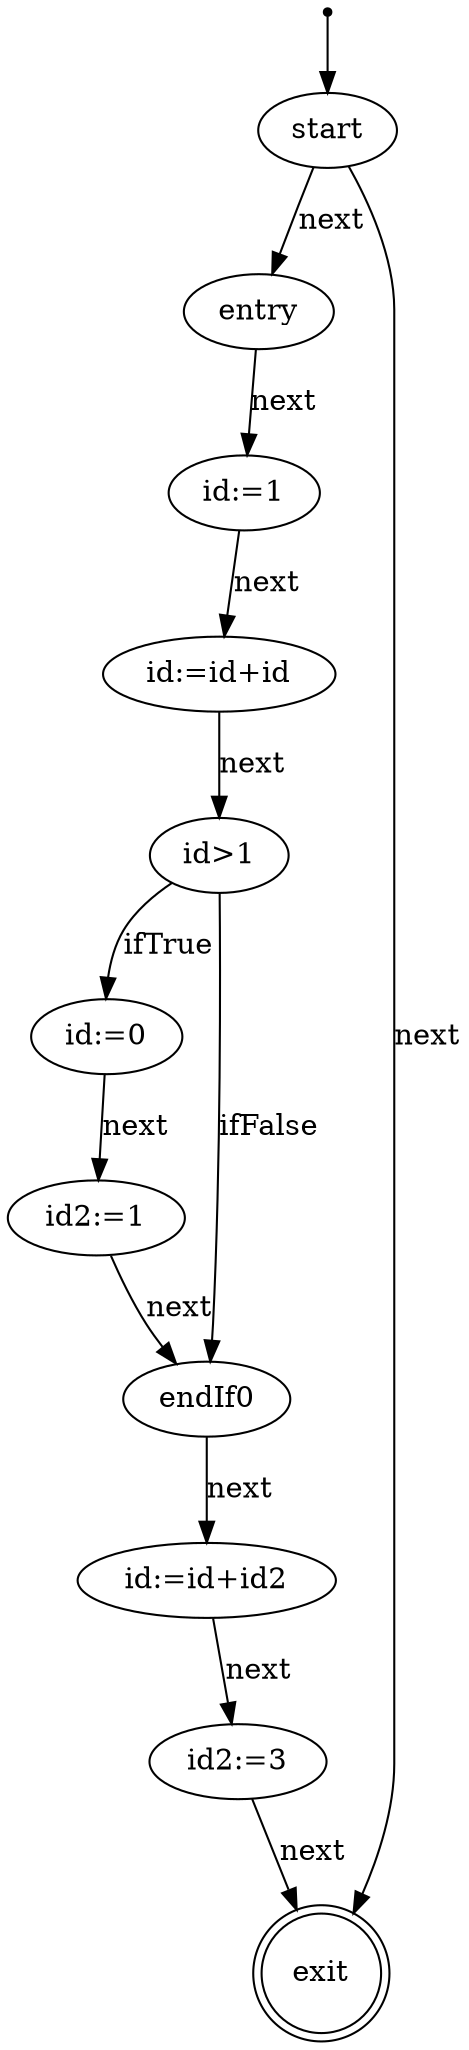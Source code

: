 digraph{
	inic[shape=point];

	start[label="start"]
	entry[label="entry"]
	n0[label="id:=1"]
	n1[label="id:=id+id"]
	n2[label="id:=0"]
	n3[label="id2:=1"]
	n4[label="id>1"]
	n5[label="endIf0"]
	n6[label="id:=id+id2"]
	n7[label="id2:=3"]
	exit[label="exit"]

	inic->start;
	start->entry [label="next"];
	start->exit [label="next"];
	entry->n0 [label="next"];
	n0->n1 [label="next"];
	n1->n4 [label="next"];
	n4->n2 [label="ifTrue"];
	n4->n5 [label="ifFalse"];
	n2->n3 [label="next"];
	n3->n5 [label="next"];
	n5->n6 [label="next"];
	n6->n7 [label="next"];
	n7->exit [label="next"];
	exit[shape=doublecircle];
}